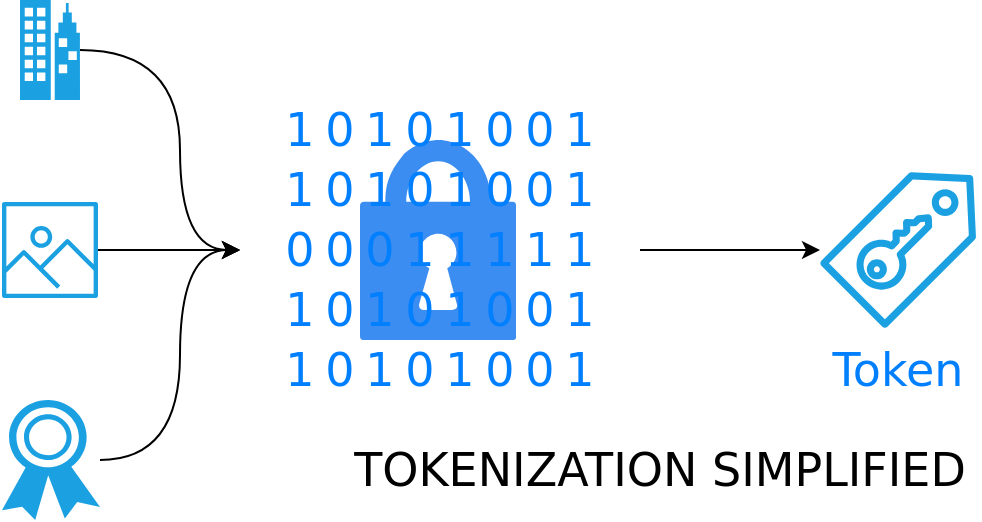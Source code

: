 <mxfile version="18.1.3" type="device"><diagram id="kfD2raUkKMuKbrn4VqL_" name="Page-1"><mxGraphModel dx="1212" dy="710" grid="1" gridSize="10" guides="1" tooltips="1" connect="1" arrows="1" fold="1" page="1" pageScale="1" pageWidth="1169" pageHeight="827" math="0" shadow="0"><root><mxCell id="0"/><mxCell id="1" parent="0"/><mxCell id="h21VLAOw8PAlVKcN_lfX-89" style="edgeStyle=orthogonalEdgeStyle;orthogonalLoop=1;jettySize=auto;html=1;entryX=0;entryY=0.5;entryDx=0;entryDy=0;fontFamily=Dejavu Sans;fontSize=23;fontColor=#007FFF;curved=1;" edge="1" parent="1" source="h21VLAOw8PAlVKcN_lfX-1" target="h21VLAOw8PAlVKcN_lfX-63"><mxGeometry relative="1" as="geometry"><Array as="points"><mxPoint x="330" y="265"/><mxPoint x="330" y="365"/></Array></mxGeometry></mxCell><mxCell id="h21VLAOw8PAlVKcN_lfX-1" value="" style="verticalLabelPosition=bottom;html=1;verticalAlign=top;align=center;strokeColor=none;fillColor=#1ba1e2;shape=mxgraph.azure.enterprise;pointerEvents=1;fontColor=#ffffff;" vertex="1" parent="1"><mxGeometry x="250" y="240" width="30" height="50" as="geometry"/></mxCell><mxCell id="h21VLAOw8PAlVKcN_lfX-90" style="edgeStyle=orthogonalEdgeStyle;orthogonalLoop=1;jettySize=auto;html=1;entryX=0;entryY=0.5;entryDx=0;entryDy=0;fontFamily=Dejavu Sans;fontSize=23;fontColor=#007FFF;curved=1;" edge="1" parent="1" source="h21VLAOw8PAlVKcN_lfX-2" target="h21VLAOw8PAlVKcN_lfX-63"><mxGeometry relative="1" as="geometry"/></mxCell><mxCell id="h21VLAOw8PAlVKcN_lfX-2" value="" style="sketch=0;outlineConnect=0;fillColor=#1ba1e2;strokeColor=#006EAF;dashed=0;verticalLabelPosition=bottom;verticalAlign=top;align=center;html=1;fontSize=12;fontStyle=0;aspect=fixed;pointerEvents=1;shape=mxgraph.aws4.container_registry_image;fontColor=#ffffff;" vertex="1" parent="1"><mxGeometry x="241" y="341" width="48" height="48" as="geometry"/></mxCell><mxCell id="h21VLAOw8PAlVKcN_lfX-91" style="edgeStyle=orthogonalEdgeStyle;orthogonalLoop=1;jettySize=auto;html=1;entryX=0;entryY=0.5;entryDx=0;entryDy=0;fontFamily=Dejavu Sans;fontSize=23;fontColor=#007FFF;curved=1;" edge="1" parent="1" source="h21VLAOw8PAlVKcN_lfX-4" target="h21VLAOw8PAlVKcN_lfX-63"><mxGeometry relative="1" as="geometry"><Array as="points"><mxPoint x="330" y="470"/><mxPoint x="330" y="365"/></Array></mxGeometry></mxCell><mxCell id="h21VLAOw8PAlVKcN_lfX-4" value="" style="sketch=0;pointerEvents=1;shadow=0;dashed=0;html=1;strokeColor=none;fillColor=#1ba1e2;labelPosition=center;verticalLabelPosition=bottom;verticalAlign=top;outlineConnect=0;align=center;shape=mxgraph.office.security.token;fontColor=#ffffff;" vertex="1" parent="1"><mxGeometry x="241" y="440" width="49" height="60" as="geometry"/></mxCell><mxCell id="h21VLAOw8PAlVKcN_lfX-87" value="" style="group" vertex="1" connectable="0" parent="1"><mxGeometry x="360" y="290" width="200" height="150" as="geometry"/></mxCell><mxCell id="h21VLAOw8PAlVKcN_lfX-5" value="" style="sketch=0;html=1;aspect=fixed;strokeColor=none;shadow=0;align=center;verticalAlign=top;fillColor=#3B8DF1;shape=mxgraph.gcp2.lock" vertex="1" parent="h21VLAOw8PAlVKcN_lfX-87"><mxGeometry x="60" y="20" width="78" height="100" as="geometry"/></mxCell><mxCell id="h21VLAOw8PAlVKcN_lfX-47" value="1" style="text;html=1;strokeColor=none;fillColor=none;align=center;verticalAlign=middle;whiteSpace=wrap;rounded=0;fontFamily=Dejavu Sans;fontSize=23;fontColor=#007FFF;" vertex="1" parent="h21VLAOw8PAlVKcN_lfX-87"><mxGeometry width="60" height="30" as="geometry"/></mxCell><mxCell id="h21VLAOw8PAlVKcN_lfX-48" value="0" style="text;html=1;strokeColor=none;fillColor=none;align=center;verticalAlign=middle;whiteSpace=wrap;rounded=0;fontFamily=Dejavu Sans;fontSize=23;fontColor=#007FFF;" vertex="1" parent="h21VLAOw8PAlVKcN_lfX-87"><mxGeometry x="20" width="60" height="30" as="geometry"/></mxCell><mxCell id="h21VLAOw8PAlVKcN_lfX-49" value="1" style="text;html=1;strokeColor=none;fillColor=none;align=center;verticalAlign=middle;whiteSpace=wrap;rounded=0;fontFamily=Dejavu Sans;fontSize=23;fontColor=#007FFF;" vertex="1" parent="h21VLAOw8PAlVKcN_lfX-87"><mxGeometry x="40" width="60" height="30" as="geometry"/></mxCell><mxCell id="h21VLAOw8PAlVKcN_lfX-50" value="0" style="text;html=1;strokeColor=none;fillColor=none;align=center;verticalAlign=middle;whiteSpace=wrap;rounded=0;fontFamily=Dejavu Sans;fontSize=23;fontColor=#007FFF;" vertex="1" parent="h21VLAOw8PAlVKcN_lfX-87"><mxGeometry x="60" width="60" height="30" as="geometry"/></mxCell><mxCell id="h21VLAOw8PAlVKcN_lfX-51" value="1" style="text;html=1;strokeColor=none;fillColor=none;align=center;verticalAlign=middle;whiteSpace=wrap;rounded=0;fontFamily=Dejavu Sans;fontSize=23;fontColor=#007FFF;" vertex="1" parent="h21VLAOw8PAlVKcN_lfX-87"><mxGeometry x="80" width="60" height="30" as="geometry"/></mxCell><mxCell id="h21VLAOw8PAlVKcN_lfX-52" value="0" style="text;html=1;strokeColor=none;fillColor=none;align=center;verticalAlign=middle;whiteSpace=wrap;rounded=0;fontFamily=Dejavu Sans;fontSize=23;fontColor=#007FFF;" vertex="1" parent="h21VLAOw8PAlVKcN_lfX-87"><mxGeometry x="100" width="60" height="30" as="geometry"/></mxCell><mxCell id="h21VLAOw8PAlVKcN_lfX-53" value="0" style="text;html=1;strokeColor=none;fillColor=none;align=center;verticalAlign=middle;whiteSpace=wrap;rounded=0;fontFamily=Dejavu Sans;fontSize=23;fontColor=#007FFF;" vertex="1" parent="h21VLAOw8PAlVKcN_lfX-87"><mxGeometry x="120" width="60" height="30" as="geometry"/></mxCell><mxCell id="h21VLAOw8PAlVKcN_lfX-54" value="1" style="text;html=1;strokeColor=none;fillColor=none;align=center;verticalAlign=middle;whiteSpace=wrap;rounded=0;fontFamily=Dejavu Sans;fontSize=23;fontColor=#007FFF;" vertex="1" parent="h21VLAOw8PAlVKcN_lfX-87"><mxGeometry x="140" width="60" height="30" as="geometry"/></mxCell><mxCell id="h21VLAOw8PAlVKcN_lfX-55" value="1" style="text;html=1;strokeColor=none;fillColor=none;align=center;verticalAlign=middle;whiteSpace=wrap;rounded=0;fontFamily=Dejavu Sans;fontSize=23;fontColor=#007FFF;" vertex="1" parent="h21VLAOw8PAlVKcN_lfX-87"><mxGeometry y="30" width="60" height="30" as="geometry"/></mxCell><mxCell id="h21VLAOw8PAlVKcN_lfX-56" value="0" style="text;html=1;strokeColor=none;fillColor=none;align=center;verticalAlign=middle;whiteSpace=wrap;rounded=0;fontFamily=Dejavu Sans;fontSize=23;fontColor=#007FFF;" vertex="1" parent="h21VLAOw8PAlVKcN_lfX-87"><mxGeometry x="20" y="30" width="60" height="30" as="geometry"/></mxCell><mxCell id="h21VLAOw8PAlVKcN_lfX-57" value="1" style="text;html=1;strokeColor=none;fillColor=none;align=center;verticalAlign=middle;whiteSpace=wrap;rounded=0;fontFamily=Dejavu Sans;fontSize=23;fontColor=#007FFF;" vertex="1" parent="h21VLAOw8PAlVKcN_lfX-87"><mxGeometry x="40" y="30" width="60" height="30" as="geometry"/></mxCell><mxCell id="h21VLAOw8PAlVKcN_lfX-58" value="0" style="text;html=1;strokeColor=none;fillColor=none;align=center;verticalAlign=middle;whiteSpace=wrap;rounded=0;fontFamily=Dejavu Sans;fontSize=23;fontColor=#007FFF;" vertex="1" parent="h21VLAOw8PAlVKcN_lfX-87"><mxGeometry x="60" y="30" width="60" height="30" as="geometry"/></mxCell><mxCell id="h21VLAOw8PAlVKcN_lfX-59" value="1" style="text;html=1;strokeColor=none;fillColor=none;align=center;verticalAlign=middle;whiteSpace=wrap;rounded=0;fontFamily=Dejavu Sans;fontSize=23;fontColor=#007FFF;" vertex="1" parent="h21VLAOw8PAlVKcN_lfX-87"><mxGeometry x="80" y="30" width="60" height="30" as="geometry"/></mxCell><mxCell id="h21VLAOw8PAlVKcN_lfX-60" value="0" style="text;html=1;strokeColor=none;fillColor=none;align=center;verticalAlign=middle;whiteSpace=wrap;rounded=0;fontFamily=Dejavu Sans;fontSize=23;fontColor=#007FFF;" vertex="1" parent="h21VLAOw8PAlVKcN_lfX-87"><mxGeometry x="100" y="30" width="60" height="30" as="geometry"/></mxCell><mxCell id="h21VLAOw8PAlVKcN_lfX-61" value="0" style="text;html=1;strokeColor=none;fillColor=none;align=center;verticalAlign=middle;whiteSpace=wrap;rounded=0;fontFamily=Dejavu Sans;fontSize=23;fontColor=#007FFF;" vertex="1" parent="h21VLAOw8PAlVKcN_lfX-87"><mxGeometry x="120" y="30" width="60" height="30" as="geometry"/></mxCell><mxCell id="h21VLAOw8PAlVKcN_lfX-62" value="1" style="text;html=1;strokeColor=none;fillColor=none;align=center;verticalAlign=middle;whiteSpace=wrap;rounded=0;fontFamily=Dejavu Sans;fontSize=23;fontColor=#007FFF;" vertex="1" parent="h21VLAOw8PAlVKcN_lfX-87"><mxGeometry x="140" y="30" width="60" height="30" as="geometry"/></mxCell><mxCell id="h21VLAOw8PAlVKcN_lfX-63" value="0" style="text;html=1;strokeColor=none;fillColor=none;align=center;verticalAlign=middle;whiteSpace=wrap;rounded=0;fontFamily=Dejavu Sans;fontSize=23;fontColor=#007FFF;" vertex="1" parent="h21VLAOw8PAlVKcN_lfX-87"><mxGeometry y="60" width="60" height="30" as="geometry"/></mxCell><mxCell id="h21VLAOw8PAlVKcN_lfX-64" value="0" style="text;html=1;strokeColor=none;fillColor=none;align=center;verticalAlign=middle;whiteSpace=wrap;rounded=0;fontFamily=Dejavu Sans;fontSize=23;fontColor=#007FFF;" vertex="1" parent="h21VLAOw8PAlVKcN_lfX-87"><mxGeometry x="20" y="60" width="60" height="30" as="geometry"/></mxCell><mxCell id="h21VLAOw8PAlVKcN_lfX-65" value="1" style="text;html=1;strokeColor=none;fillColor=none;align=center;verticalAlign=middle;whiteSpace=wrap;rounded=0;fontFamily=Dejavu Sans;fontSize=23;fontColor=#007FFF;" vertex="1" parent="h21VLAOw8PAlVKcN_lfX-87"><mxGeometry x="80" y="60" width="60" height="30" as="geometry"/></mxCell><mxCell id="h21VLAOw8PAlVKcN_lfX-66" value="0" style="text;html=1;strokeColor=none;fillColor=none;align=center;verticalAlign=middle;whiteSpace=wrap;rounded=0;fontFamily=Dejavu Sans;fontSize=23;fontColor=#007FFF;" vertex="1" parent="h21VLAOw8PAlVKcN_lfX-87"><mxGeometry x="40" y="60" width="60" height="30" as="geometry"/></mxCell><mxCell id="h21VLAOw8PAlVKcN_lfX-67" value="1" style="text;html=1;strokeColor=none;fillColor=none;align=center;verticalAlign=middle;whiteSpace=wrap;rounded=0;fontFamily=Dejavu Sans;fontSize=23;fontColor=#007FFF;" vertex="1" parent="h21VLAOw8PAlVKcN_lfX-87"><mxGeometry x="60" y="60" width="60" height="30" as="geometry"/></mxCell><mxCell id="h21VLAOw8PAlVKcN_lfX-68" value="1" style="text;html=1;strokeColor=none;fillColor=none;align=center;verticalAlign=middle;whiteSpace=wrap;rounded=0;fontFamily=Dejavu Sans;fontSize=23;fontColor=#007FFF;" vertex="1" parent="h21VLAOw8PAlVKcN_lfX-87"><mxGeometry x="100" y="60" width="60" height="30" as="geometry"/></mxCell><mxCell id="h21VLAOw8PAlVKcN_lfX-69" value="1" style="text;html=1;strokeColor=none;fillColor=none;align=center;verticalAlign=middle;whiteSpace=wrap;rounded=0;fontFamily=Dejavu Sans;fontSize=23;fontColor=#007FFF;" vertex="1" parent="h21VLAOw8PAlVKcN_lfX-87"><mxGeometry x="120" y="60" width="60" height="30" as="geometry"/></mxCell><mxCell id="h21VLAOw8PAlVKcN_lfX-70" value="1" style="text;html=1;strokeColor=none;fillColor=none;align=center;verticalAlign=middle;whiteSpace=wrap;rounded=0;fontFamily=Dejavu Sans;fontSize=23;fontColor=#007FFF;" vertex="1" parent="h21VLAOw8PAlVKcN_lfX-87"><mxGeometry x="140" y="60" width="60" height="30" as="geometry"/></mxCell><mxCell id="h21VLAOw8PAlVKcN_lfX-71" value="1" style="text;html=1;strokeColor=none;fillColor=none;align=center;verticalAlign=middle;whiteSpace=wrap;rounded=0;fontFamily=Dejavu Sans;fontSize=23;fontColor=#007FFF;" vertex="1" parent="h21VLAOw8PAlVKcN_lfX-87"><mxGeometry y="90" width="60" height="30" as="geometry"/></mxCell><mxCell id="h21VLAOw8PAlVKcN_lfX-72" value="0" style="text;html=1;strokeColor=none;fillColor=none;align=center;verticalAlign=middle;whiteSpace=wrap;rounded=0;fontFamily=Dejavu Sans;fontSize=23;fontColor=#007FFF;" vertex="1" parent="h21VLAOw8PAlVKcN_lfX-87"><mxGeometry x="20" y="90" width="60" height="30" as="geometry"/></mxCell><mxCell id="h21VLAOw8PAlVKcN_lfX-73" value="1" style="text;html=1;strokeColor=none;fillColor=none;align=center;verticalAlign=middle;whiteSpace=wrap;rounded=0;fontFamily=Dejavu Sans;fontSize=23;fontColor=#007FFF;" vertex="1" parent="h21VLAOw8PAlVKcN_lfX-87"><mxGeometry x="40" y="90" width="60" height="30" as="geometry"/></mxCell><mxCell id="h21VLAOw8PAlVKcN_lfX-74" value="0" style="text;html=1;strokeColor=none;fillColor=none;align=center;verticalAlign=middle;whiteSpace=wrap;rounded=0;fontFamily=Dejavu Sans;fontSize=23;fontColor=#007FFF;" vertex="1" parent="h21VLAOw8PAlVKcN_lfX-87"><mxGeometry x="60" y="90" width="60" height="30" as="geometry"/></mxCell><mxCell id="h21VLAOw8PAlVKcN_lfX-75" value="1" style="text;html=1;strokeColor=none;fillColor=none;align=center;verticalAlign=middle;whiteSpace=wrap;rounded=0;fontFamily=Dejavu Sans;fontSize=23;fontColor=#007FFF;" vertex="1" parent="h21VLAOw8PAlVKcN_lfX-87"><mxGeometry x="80" y="90" width="60" height="30" as="geometry"/></mxCell><mxCell id="h21VLAOw8PAlVKcN_lfX-76" value="0" style="text;html=1;strokeColor=none;fillColor=none;align=center;verticalAlign=middle;whiteSpace=wrap;rounded=0;fontFamily=Dejavu Sans;fontSize=23;fontColor=#007FFF;" vertex="1" parent="h21VLAOw8PAlVKcN_lfX-87"><mxGeometry x="100" y="90" width="60" height="30" as="geometry"/></mxCell><mxCell id="h21VLAOw8PAlVKcN_lfX-77" value="0" style="text;html=1;strokeColor=none;fillColor=none;align=center;verticalAlign=middle;whiteSpace=wrap;rounded=0;fontFamily=Dejavu Sans;fontSize=23;fontColor=#007FFF;" vertex="1" parent="h21VLAOw8PAlVKcN_lfX-87"><mxGeometry x="120" y="90" width="60" height="30" as="geometry"/></mxCell><mxCell id="h21VLAOw8PAlVKcN_lfX-78" value="1" style="text;html=1;strokeColor=none;fillColor=none;align=center;verticalAlign=middle;whiteSpace=wrap;rounded=0;fontFamily=Dejavu Sans;fontSize=23;fontColor=#007FFF;" vertex="1" parent="h21VLAOw8PAlVKcN_lfX-87"><mxGeometry x="140" y="90" width="60" height="30" as="geometry"/></mxCell><mxCell id="h21VLAOw8PAlVKcN_lfX-79" value="1" style="text;html=1;strokeColor=none;fillColor=none;align=center;verticalAlign=middle;whiteSpace=wrap;rounded=0;fontFamily=Dejavu Sans;fontSize=23;fontColor=#007FFF;" vertex="1" parent="h21VLAOw8PAlVKcN_lfX-87"><mxGeometry y="120" width="60" height="30" as="geometry"/></mxCell><mxCell id="h21VLAOw8PAlVKcN_lfX-80" value="0" style="text;html=1;strokeColor=none;fillColor=none;align=center;verticalAlign=middle;whiteSpace=wrap;rounded=0;fontFamily=Dejavu Sans;fontSize=23;fontColor=#007FFF;" vertex="1" parent="h21VLAOw8PAlVKcN_lfX-87"><mxGeometry x="20" y="120" width="60" height="30" as="geometry"/></mxCell><mxCell id="h21VLAOw8PAlVKcN_lfX-81" value="1" style="text;html=1;strokeColor=none;fillColor=none;align=center;verticalAlign=middle;whiteSpace=wrap;rounded=0;fontFamily=Dejavu Sans;fontSize=23;fontColor=#007FFF;" vertex="1" parent="h21VLAOw8PAlVKcN_lfX-87"><mxGeometry x="40" y="120" width="60" height="30" as="geometry"/></mxCell><mxCell id="h21VLAOw8PAlVKcN_lfX-82" value="0" style="text;html=1;strokeColor=none;fillColor=none;align=center;verticalAlign=middle;whiteSpace=wrap;rounded=0;fontFamily=Dejavu Sans;fontSize=23;fontColor=#007FFF;" vertex="1" parent="h21VLAOw8PAlVKcN_lfX-87"><mxGeometry x="60" y="120" width="60" height="30" as="geometry"/></mxCell><mxCell id="h21VLAOw8PAlVKcN_lfX-83" value="1" style="text;html=1;strokeColor=none;fillColor=none;align=center;verticalAlign=middle;whiteSpace=wrap;rounded=0;fontFamily=Dejavu Sans;fontSize=23;fontColor=#007FFF;" vertex="1" parent="h21VLAOw8PAlVKcN_lfX-87"><mxGeometry x="80" y="120" width="60" height="30" as="geometry"/></mxCell><mxCell id="h21VLAOw8PAlVKcN_lfX-84" value="0" style="text;html=1;strokeColor=none;fillColor=none;align=center;verticalAlign=middle;whiteSpace=wrap;rounded=0;fontFamily=Dejavu Sans;fontSize=23;fontColor=#007FFF;" vertex="1" parent="h21VLAOw8PAlVKcN_lfX-87"><mxGeometry x="100" y="120" width="60" height="30" as="geometry"/></mxCell><mxCell id="h21VLAOw8PAlVKcN_lfX-85" value="0" style="text;html=1;strokeColor=none;fillColor=none;align=center;verticalAlign=middle;whiteSpace=wrap;rounded=0;fontFamily=Dejavu Sans;fontSize=23;fontColor=#007FFF;" vertex="1" parent="h21VLAOw8PAlVKcN_lfX-87"><mxGeometry x="120" y="120" width="60" height="30" as="geometry"/></mxCell><mxCell id="h21VLAOw8PAlVKcN_lfX-86" value="1" style="text;html=1;strokeColor=none;fillColor=none;align=center;verticalAlign=middle;whiteSpace=wrap;rounded=0;fontFamily=Dejavu Sans;fontSize=23;fontColor=#007FFF;" vertex="1" parent="h21VLAOw8PAlVKcN_lfX-87"><mxGeometry x="140" y="120" width="60" height="30" as="geometry"/></mxCell><mxCell id="h21VLAOw8PAlVKcN_lfX-88" value="&lt;br&gt;Token" style="sketch=0;outlineConnect=0;fontColor=#ffffff;fillColor=#1ba1e2;strokeColor=#006EAF;dashed=0;verticalLabelPosition=bottom;verticalAlign=top;align=center;html=1;fontSize=12;fontStyle=0;aspect=fixed;pointerEvents=1;shape=mxgraph.aws4.saml_token;fontFamily=Dejavu Sans;" vertex="1" parent="1"><mxGeometry x="650" y="326" width="78" height="78" as="geometry"/></mxCell><mxCell id="h21VLAOw8PAlVKcN_lfX-92" style="edgeStyle=orthogonalEdgeStyle;curved=1;orthogonalLoop=1;jettySize=auto;html=1;fontFamily=Dejavu Sans;fontSize=23;fontColor=#007FFF;" edge="1" parent="1" source="h21VLAOw8PAlVKcN_lfX-70" target="h21VLAOw8PAlVKcN_lfX-88"><mxGeometry relative="1" as="geometry"/></mxCell><mxCell id="h21VLAOw8PAlVKcN_lfX-93" value="Token" style="text;html=1;strokeColor=none;fillColor=none;align=center;verticalAlign=middle;whiteSpace=wrap;rounded=0;fontFamily=Dejavu Sans;fontSize=23;fontColor=#007FFF;" vertex="1" parent="1"><mxGeometry x="659" y="410" width="60" height="30" as="geometry"/></mxCell><mxCell id="h21VLAOw8PAlVKcN_lfX-94" value="TOKENIZATION SIMPLIFIED" style="text;html=1;strokeColor=none;fillColor=none;align=center;verticalAlign=middle;whiteSpace=wrap;rounded=0;fontFamily=Dejavu Sans;fontSize=23;fontColor=#000000;" vertex="1" parent="1"><mxGeometry x="410" y="460" width="320" height="30" as="geometry"/></mxCell></root></mxGraphModel></diagram></mxfile>